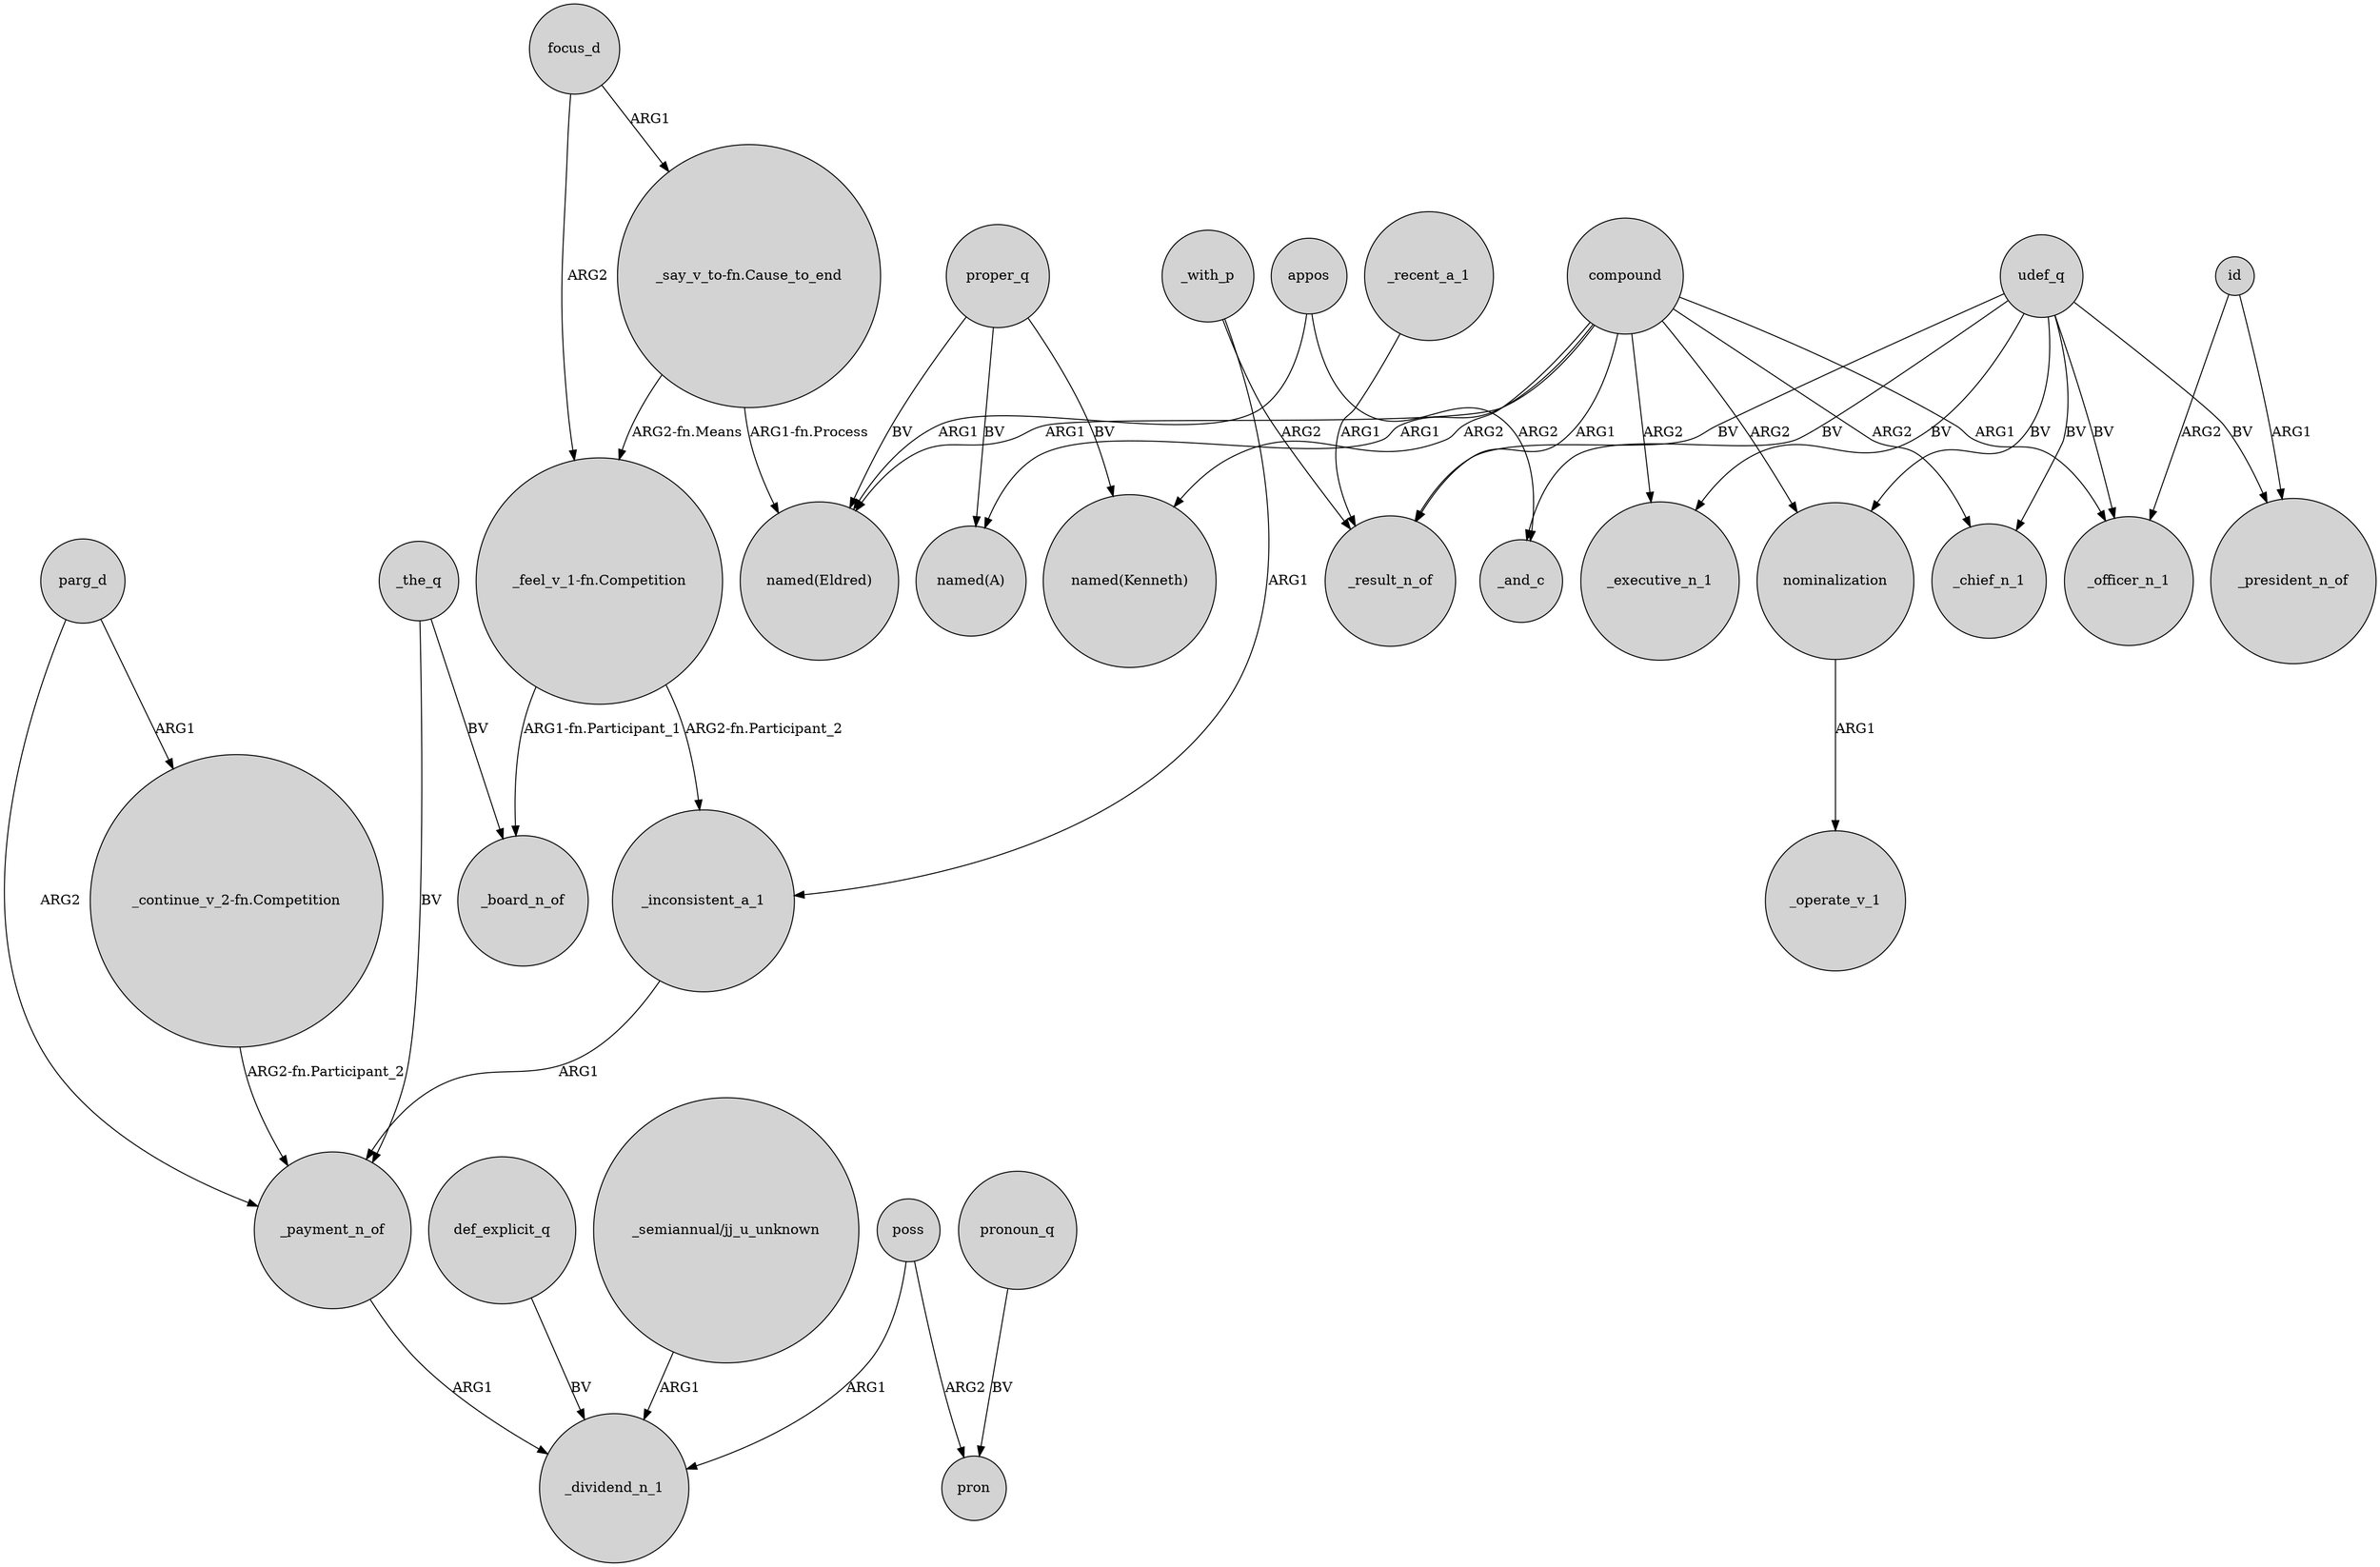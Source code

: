 digraph {
	node [shape=circle style=filled]
	parg_d -> _payment_n_of [label=ARG2]
	compound -> _chief_n_1 [label=ARG2]
	appos -> _and_c [label=ARG2]
	"_feel_v_1-fn.Competition" -> _inconsistent_a_1 [label="ARG2-fn.Participant_2"]
	compound -> "named(Eldred)" [label=ARG1]
	focus_d -> "_say_v_to-fn.Cause_to_end" [label=ARG1]
	"_feel_v_1-fn.Competition" -> _board_n_of [label="ARG1-fn.Participant_1"]
	poss -> _dividend_n_1 [label=ARG1]
	udef_q -> _chief_n_1 [label=BV]
	udef_q -> nominalization [label=BV]
	nominalization -> _operate_v_1 [label=ARG1]
	def_explicit_q -> _dividend_n_1 [label=BV]
	parg_d -> "_continue_v_2-fn.Competition" [label=ARG1]
	compound -> "named(Kenneth)" [label=ARG2]
	proper_q -> "named(Kenneth)" [label=BV]
	udef_q -> _and_c [label=BV]
	_the_q -> _board_n_of [label=BV]
	"_continue_v_2-fn.Competition" -> _payment_n_of [label="ARG2-fn.Participant_2"]
	compound -> nominalization [label=ARG2]
	_inconsistent_a_1 -> _payment_n_of [label=ARG1]
	pronoun_q -> pron [label=BV]
	udef_q -> _executive_n_1 [label=BV]
	poss -> pron [label=ARG2]
	id -> _president_n_of [label=ARG1]
	compound -> "named(A)" [label=ARG1]
	proper_q -> "named(A)" [label=BV]
	_with_p -> _inconsistent_a_1 [label=ARG1]
	appos -> "named(Eldred)" [label=ARG1]
	_payment_n_of -> _dividend_n_1 [label=ARG1]
	_recent_a_1 -> _result_n_of [label=ARG1]
	compound -> _officer_n_1 [label=ARG1]
	udef_q -> _officer_n_1 [label=BV]
	"_say_v_to-fn.Cause_to_end" -> "_feel_v_1-fn.Competition" [label="ARG2-fn.Means"]
	focus_d -> "_feel_v_1-fn.Competition" [label=ARG2]
	"_say_v_to-fn.Cause_to_end" -> "named(Eldred)" [label="ARG1-fn.Process"]
	compound -> _result_n_of [label=ARG1]
	"_semiannual/jj_u_unknown" -> _dividend_n_1 [label=ARG1]
	udef_q -> _result_n_of [label=BV]
	udef_q -> _president_n_of [label=BV]
	id -> _officer_n_1 [label=ARG2]
	_with_p -> _result_n_of [label=ARG2]
	compound -> _executive_n_1 [label=ARG2]
	proper_q -> "named(Eldred)" [label=BV]
	_the_q -> _payment_n_of [label=BV]
}

